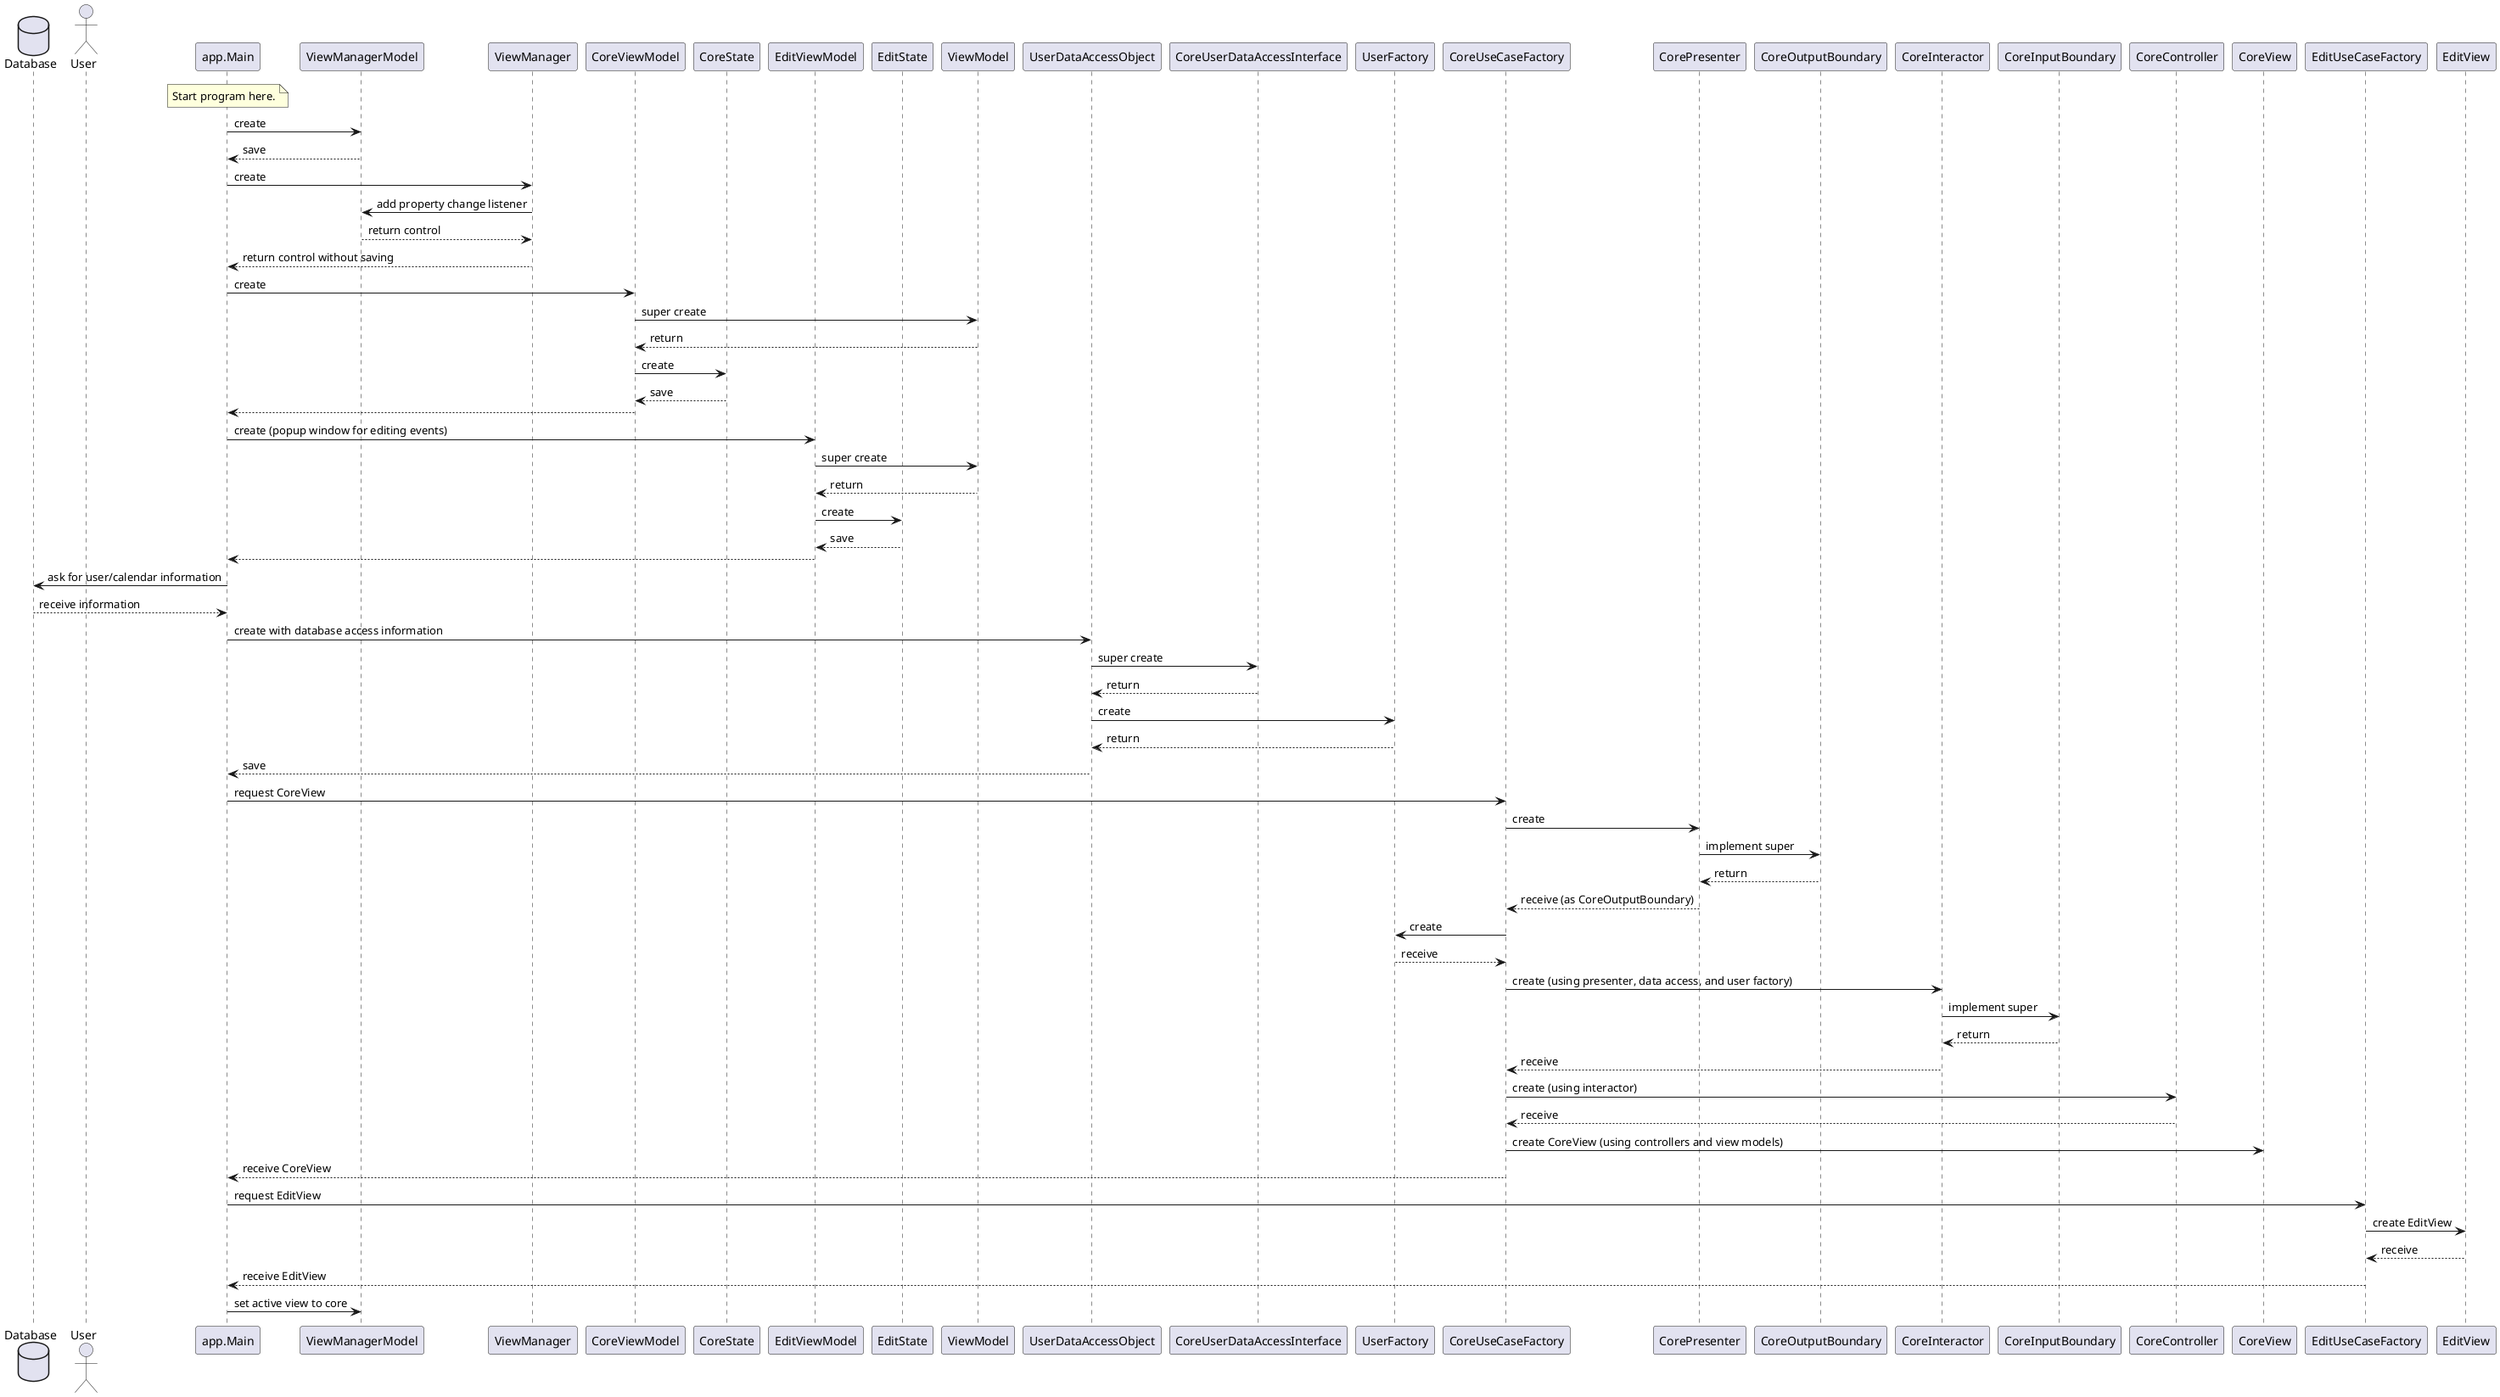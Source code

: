 @startuml

' External
database Database
actor User

' Internal

participant app.Main
note over app.Main
Start program here.
end note

participant ViewManagerModel
participant ViewManager
participant CoreViewModel
participant CoreState
participant EditViewModel
participant EditState
participant ViewModel

participant UserDataAccessObject
participant CoreUserDataAccessInterface
participant UserFactory

' Create view models (app.Main will also interface with Swing here)
app.Main -> ViewManagerModel: create
app.Main <-- ViewManagerModel: save

app.Main -> ViewManager: create
ViewManager -> ViewManagerModel: add property change listener
ViewManager <-- ViewManagerModel: return control
app.Main <-- ViewManager: return control without saving

app.Main -> CoreViewModel: create
CoreViewModel -> ViewModel: super create
CoreViewModel <-- ViewModel: return
CoreViewModel -> CoreState: create
CoreViewModel <-- CoreState: save
app.Main <-- CoreViewModel

app.Main -> EditViewModel: create (popup window for editing events)
EditViewModel -> ViewModel: super create
EditViewModel <-- ViewModel: return
EditViewModel -> EditState: create
EditViewModel <-- EditState: save
app.Main <-- EditViewModel

' Get database to pass into classes that will query it
' N.B. UserDataAccessObject could be CalendarDataAccessObject, or we could
' have both, it depends on how the UML is structured with respect to the API
app.Main -> Database: ask for user/calendar information
app.Main <-- Database: receive information
app.Main -> UserDataAccessObject: create with database access information
UserDataAccessObject -> CoreUserDataAccessInterface: super create
UserDataAccessObject <-- CoreUserDataAccessInterface: return
UserDataAccessObject -> UserFactory: create
UserDataAccessObject <-- UserFactory: return
app.Main <-- UserDataAccessObject: save


' Create Use Cases
app.Main -> CoreUseCaseFactory: request CoreView

/'
CoreUseCaseFactory -> ViewManagerModel: get from app.Main
CoreUseCaseFactory <-- ViewManagerModel: receive
CoreUseCaseFactory -> CoreViewManagerModel: get from app.Main
CoreUseCaseFactory <-- CoreViewManagerModel: receive
CoreUseCaseFactory -> EditViewManagerModel: get from app.Main
CoreUseCaseFactory <-- EditViewManagerModel: receive

CoreUseCaseFactory -> CoreUserDataAccessInterface: get from app.Main
CoreUserDataAccessInterface -> UserDataAccessObject: get from app.Main
CoreUserDataAccessInterface <-- UserDataAccessObject: receive
CoreUseCaseFactory <-- CoreUserDataAccessInterface: receive
CoreUseCaseFactory -> EditUserDataAccessInterface: get from app.Main
EditUserDataAccessInterface -> UserDataAccessObject: get from app.Main
EditUserDataAccessInterface <-- UserDataAccessObject: receive
CoreUseCaseFactory <-- EditUserDataAccessInterface: receive

CoreController -> ViewManagerModel: get from CoreUseCaseFactory
CoreController <-- ViewManagerModel: receive
CoreController -> CoreViewModel: get from CoreUseCaseFactory
CoreController <-- CoreViewModel: receive
CoreController -> EditViewModel: get from CoreUseCaseFactory
CoreController <-- EditViewModel: receive
CoreController -> CoreUserDataAccessInterface: get from CoreUseCaseFactory
CoreController <-- CoreUserDataAccessInterface: receive
'/

CoreUseCaseFactory -> CorePresenter: create
' uses a bunch of arguments from CoreUseCaseFactory here
CorePresenter -> CoreOutputBoundary: implement super
CorePresenter <-- CoreOutputBoundary: return
CoreUseCaseFactory <-- CorePresenter: receive (as CoreOutputBoundary)
CoreUseCaseFactory -> UserFactory: create
CoreUseCaseFactory <-- UserFactory: receive
CoreUseCaseFactory -> CoreInteractor: create (using presenter, data access, and user factory)
' Bunch of CoreUseCaseFactory arguments
CoreInteractor -> CoreInputBoundary: implement super
CoreInteractor <-- CoreInputBoundary: return
CoreUseCaseFactory <-- CoreInteractor: receive

CoreUseCaseFactory -> CoreController: create (using interactor)
CoreUseCaseFactory <-- CoreController: receive

CoreUseCaseFactory -> CoreView: create CoreView (using controllers and view models)
app.Main <-- CoreUseCaseFactory: receive CoreView

' We probably don't need an EditUseCaseFactory, we could just include
' a method createEditUseCase() in CoreUseCaseFactory.
app.Main -> EditUseCaseFactory: request EditView
/' The process is nearly identical as for core '/
EditUseCaseFactory -> EditView: create EditView
EditUseCaseFactory <-- EditView: receive
app.Main <-- EditUseCaseFactory: receive EditView

' Turn on application
app.Main -> ViewManagerModel: set active view to core

@enduml